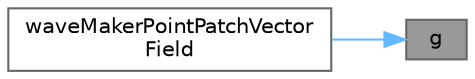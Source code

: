 digraph "g"
{
 // LATEX_PDF_SIZE
  bgcolor="transparent";
  edge [fontname=Helvetica,fontsize=10,labelfontname=Helvetica,labelfontsize=10];
  node [fontname=Helvetica,fontsize=10,shape=box,height=0.2,width=0.4];
  rankdir="RL";
  Node1 [id="Node000001",label="g",height=0.2,width=0.4,color="gray40", fillcolor="grey60", style="filled", fontcolor="black",tooltip=" "];
  Node1 -> Node2 [id="edge1_Node000001_Node000002",dir="back",color="steelblue1",style="solid",tooltip=" "];
  Node2 [id="Node000002",label="waveMakerPointPatchVector\lField",height=0.2,width=0.4,color="grey40", fillcolor="white", style="filled",URL="$classFoam_1_1waveMakerPointPatchVectorField.html#a6ecaa3a1a3197b761595e2694c794239",tooltip=" "];
}
